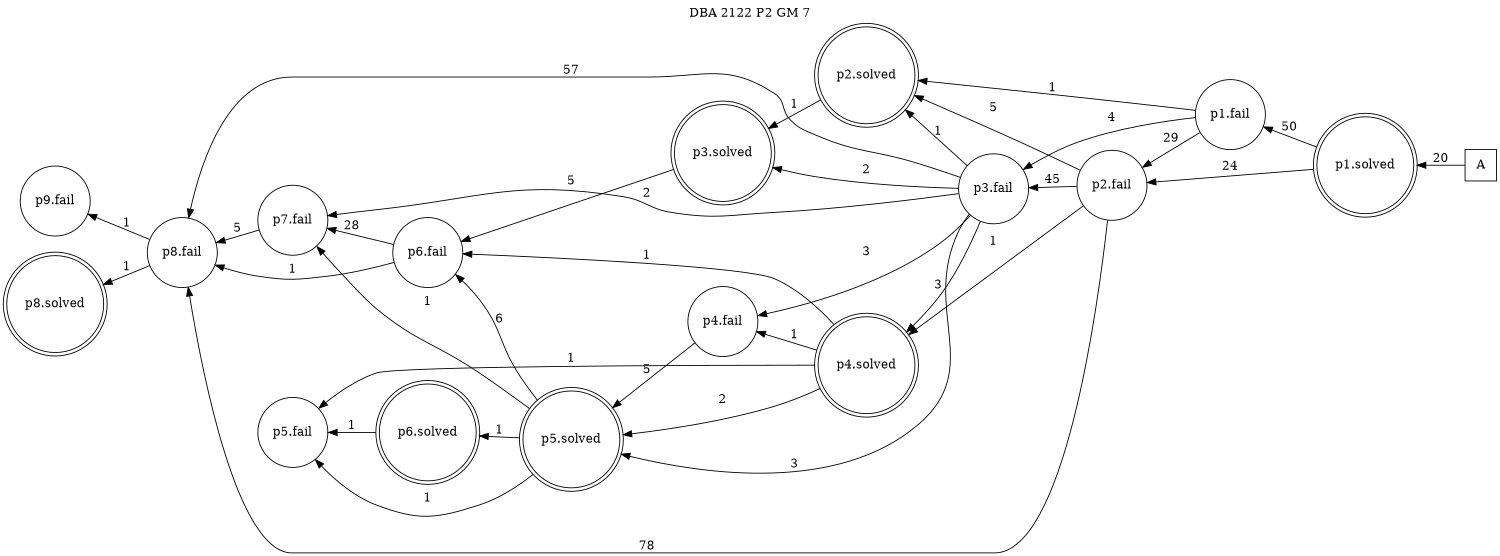 digraph DBA_2122_P2_GM_7_LOW {
labelloc="tl"
label= " DBA 2122 P2 GM 7 "
rankdir="RL";
graph [ size=" 10 , 10 !"]

"A" [shape="square" label="A"]
"p1.solved" [shape="doublecircle" label="p1.solved"]
"p1.fail" [shape="circle" label="p1.fail"]
"p2.fail" [shape="circle" label="p2.fail"]
"p2.solved" [shape="doublecircle" label="p2.solved"]
"p3.fail" [shape="circle" label="p3.fail"]
"p3.solved" [shape="doublecircle" label="p3.solved"]
"p4.solved" [shape="doublecircle" label="p4.solved"]
"p4.fail" [shape="circle" label="p4.fail"]
"p5.solved" [shape="doublecircle" label="p5.solved"]
"p6.fail" [shape="circle" label="p6.fail"]
"p5.fail" [shape="circle" label="p5.fail"]
"p6.solved" [shape="doublecircle" label="p6.solved"]
"p8.fail" [shape="circle" label="p8.fail"]
"p7.fail" [shape="circle" label="p7.fail"]
"p9.fail" [shape="circle" label="p9.fail"]
"p8.solved" [shape="doublecircle" label="p8.solved"]
"A" -> "p1.solved" [ label=20]
"p1.solved" -> "p1.fail" [ label=50]
"p1.solved" -> "p2.fail" [ label=24]
"p1.fail" -> "p2.fail" [ label=29]
"p1.fail" -> "p2.solved" [ label=1]
"p1.fail" -> "p3.fail" [ label=4]
"p2.fail" -> "p2.solved" [ label=5]
"p2.fail" -> "p3.fail" [ label=45]
"p2.fail" -> "p4.solved" [ label=1]
"p2.fail" -> "p8.fail" [ label=78]
"p2.solved" -> "p3.solved" [ label=1]
"p3.fail" -> "p2.solved" [ label=1]
"p3.fail" -> "p3.solved" [ label=2]
"p3.fail" -> "p4.solved" [ label=3]
"p3.fail" -> "p4.fail" [ label=3]
"p3.fail" -> "p5.solved" [ label=3]
"p3.fail" -> "p8.fail" [ label=57]
"p3.fail" -> "p7.fail" [ label=2]
"p3.solved" -> "p6.fail" [ label=5]
"p4.solved" -> "p4.fail" [ label=1]
"p4.solved" -> "p5.solved" [ label=2]
"p4.solved" -> "p6.fail" [ label=1]
"p4.solved" -> "p5.fail" [ label=1]
"p4.fail" -> "p5.solved" [ label=5]
"p5.solved" -> "p6.fail" [ label=6]
"p5.solved" -> "p5.fail" [ label=1]
"p5.solved" -> "p6.solved" [ label=1]
"p5.solved" -> "p7.fail" [ label=1]
"p6.fail" -> "p8.fail" [ label=1]
"p6.fail" -> "p7.fail" [ label=28]
"p6.solved" -> "p5.fail" [ label=1]
"p8.fail" -> "p9.fail" [ label=1]
"p8.fail" -> "p8.solved" [ label=1]
"p7.fail" -> "p8.fail" [ label=5]
}
